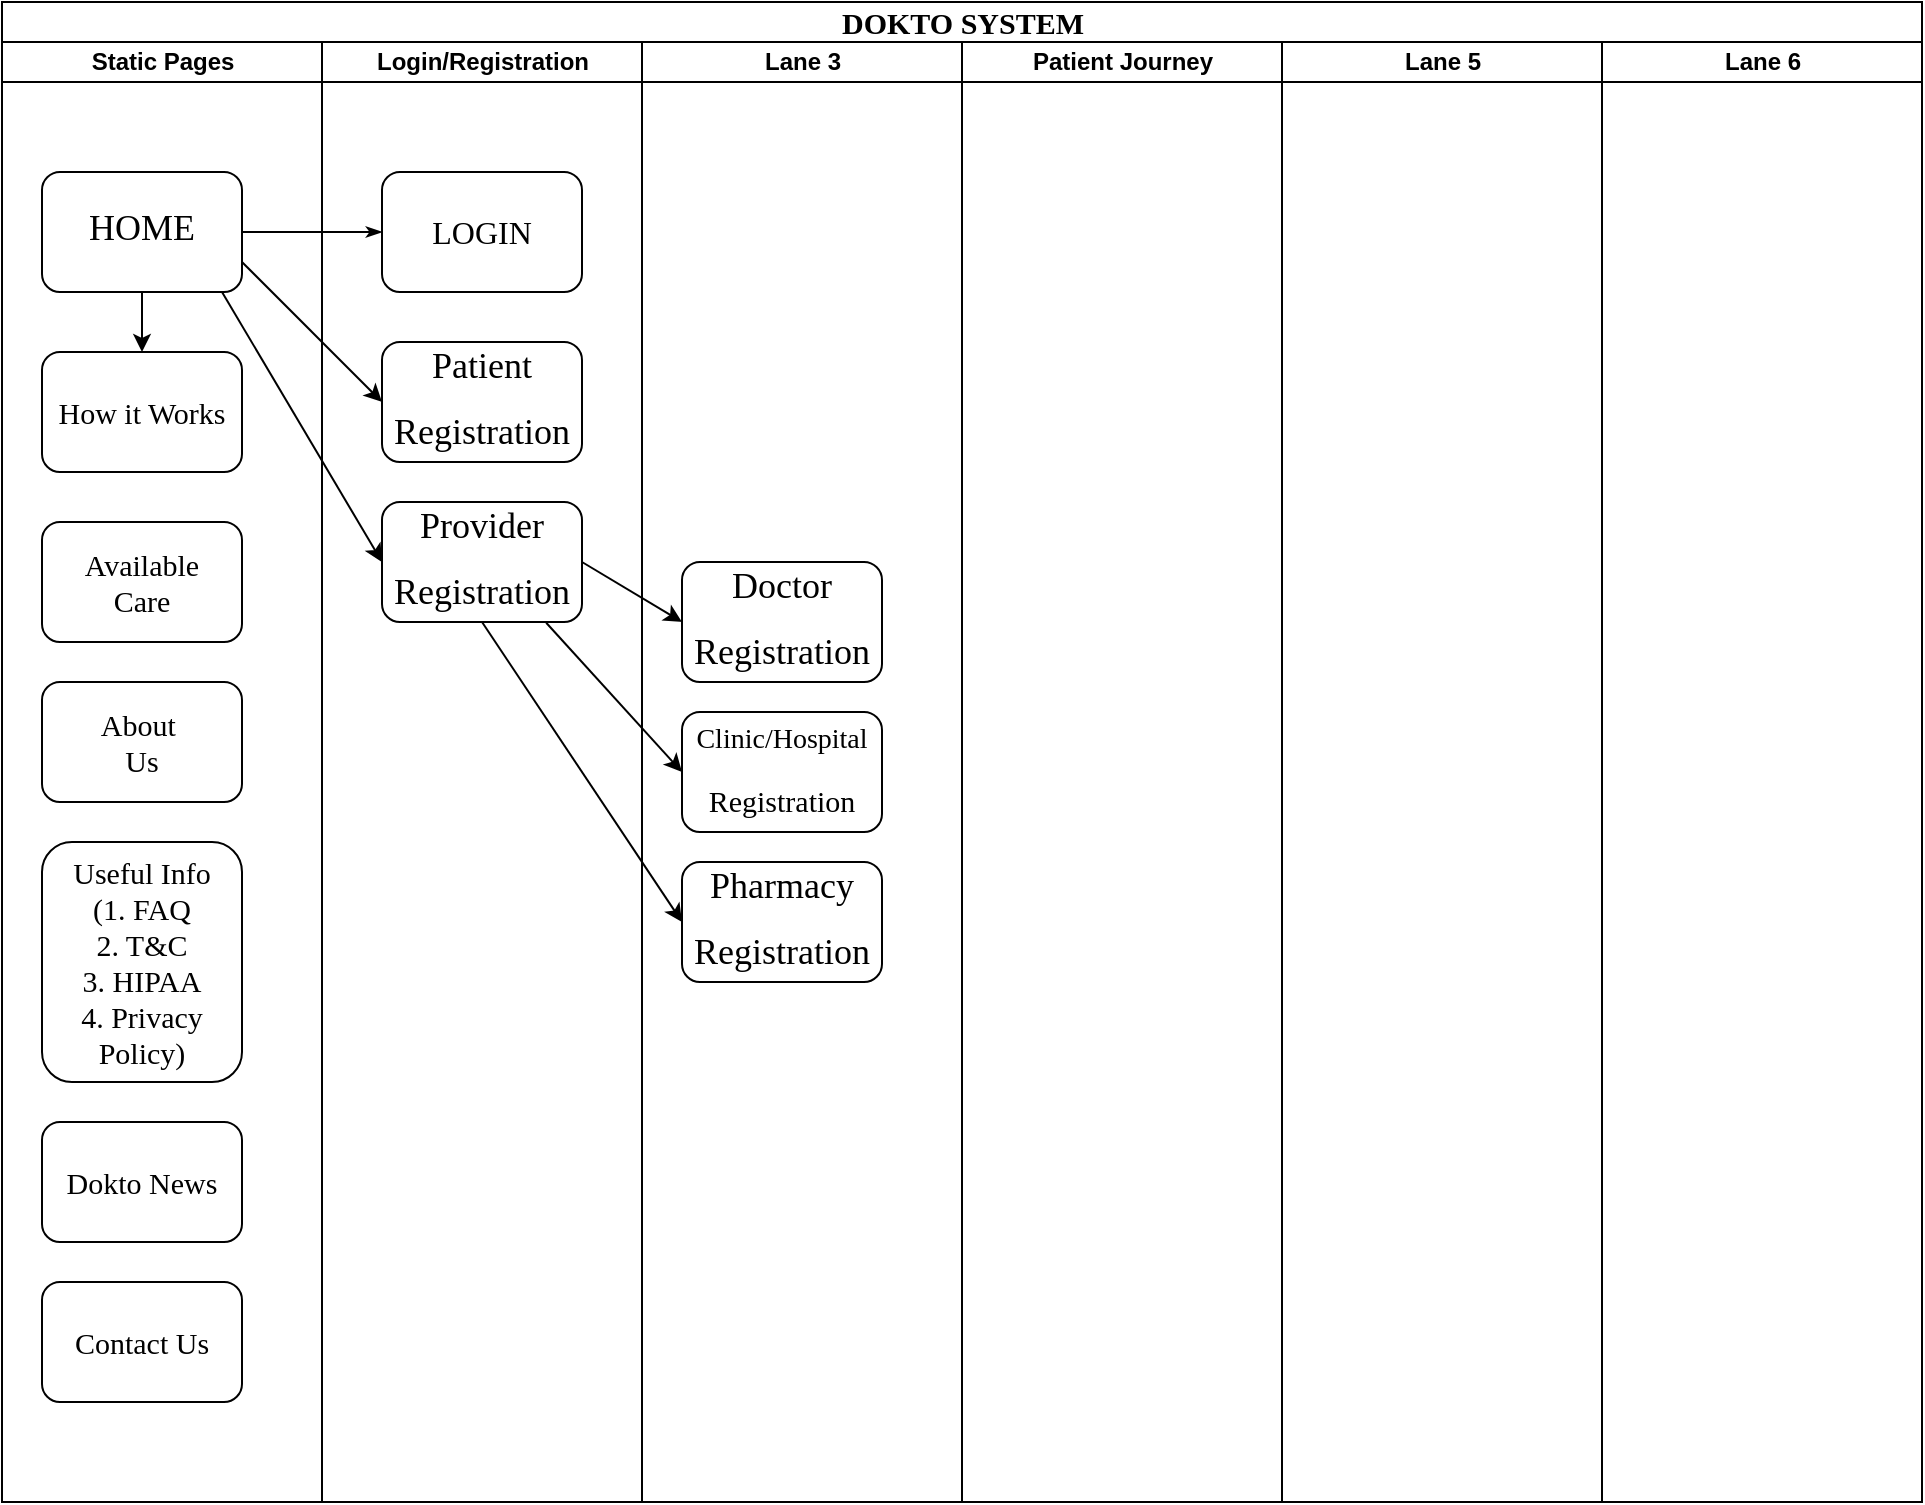<mxfile version="14.9.8" type="github">
  <diagram name="Page-1" id="74e2e168-ea6b-b213-b513-2b3c1d86103e">
    <mxGraphModel dx="1209" dy="638" grid="1" gridSize="10" guides="1" tooltips="1" connect="1" arrows="1" fold="1" page="1" pageScale="1" pageWidth="1100" pageHeight="850" background="none" math="0" shadow="0">
      <root>
        <mxCell id="0" />
        <mxCell id="1" parent="0" />
        <mxCell id="77e6c97f196da883-1" value="&lt;font style=&quot;font-size: 15px&quot;&gt;DOKTO SYSTEM&lt;/font&gt;" style="swimlane;html=1;childLayout=stackLayout;startSize=20;rounded=0;shadow=0;labelBackgroundColor=none;strokeWidth=1;fontFamily=Verdana;fontSize=8;align=center;" parent="1" vertex="1">
          <mxGeometry x="70" y="40" width="960" height="750" as="geometry" />
        </mxCell>
        <mxCell id="77e6c97f196da883-2" value="Static Pages" style="swimlane;html=1;startSize=20;" parent="77e6c97f196da883-1" vertex="1">
          <mxGeometry y="20" width="160" height="730" as="geometry" />
        </mxCell>
        <mxCell id="jQUbzYPPH5g8hpw0QfmZ-1" value="" style="edgeStyle=orthogonalEdgeStyle;rounded=0;orthogonalLoop=1;jettySize=auto;html=1;" edge="1" parent="77e6c97f196da883-2" source="77e6c97f196da883-8" target="77e6c97f196da883-9">
          <mxGeometry relative="1" as="geometry" />
        </mxCell>
        <mxCell id="77e6c97f196da883-8" value="&lt;p style=&quot;line-height: 270%&quot;&gt;&lt;font style=&quot;font-size: 18px&quot;&gt;HOME&lt;/font&gt;&lt;/p&gt;" style="rounded=1;whiteSpace=wrap;html=1;shadow=0;labelBackgroundColor=none;strokeWidth=1;fontFamily=Verdana;fontSize=8;align=center;" parent="77e6c97f196da883-2" vertex="1">
          <mxGeometry x="20" y="65" width="100" height="60" as="geometry" />
        </mxCell>
        <mxCell id="77e6c97f196da883-9" value="&lt;font style=&quot;font-size: 15px&quot;&gt;How it Works&lt;/font&gt;" style="rounded=1;whiteSpace=wrap;html=1;shadow=0;labelBackgroundColor=none;strokeWidth=1;fontFamily=Verdana;fontSize=8;align=center;" parent="77e6c97f196da883-2" vertex="1">
          <mxGeometry x="20" y="155" width="100" height="60" as="geometry" />
        </mxCell>
        <mxCell id="jQUbzYPPH5g8hpw0QfmZ-2" value="&lt;font style=&quot;font-size: 15px&quot;&gt;Available&lt;br&gt;Care&lt;br&gt;&lt;/font&gt;" style="rounded=1;whiteSpace=wrap;html=1;shadow=0;labelBackgroundColor=none;strokeWidth=1;fontFamily=Verdana;fontSize=8;align=center;" vertex="1" parent="77e6c97f196da883-2">
          <mxGeometry x="20" y="240" width="100" height="60" as="geometry" />
        </mxCell>
        <mxCell id="jQUbzYPPH5g8hpw0QfmZ-3" value="&lt;font style=&quot;font-size: 15px&quot;&gt;About&amp;nbsp;&lt;br&gt;Us&lt;br&gt;&lt;/font&gt;" style="rounded=1;whiteSpace=wrap;html=1;shadow=0;labelBackgroundColor=none;strokeWidth=1;fontFamily=Verdana;fontSize=8;align=center;" vertex="1" parent="77e6c97f196da883-2">
          <mxGeometry x="20" y="320" width="100" height="60" as="geometry" />
        </mxCell>
        <mxCell id="jQUbzYPPH5g8hpw0QfmZ-4" value="&lt;font style=&quot;font-size: 15px&quot;&gt;Useful Info&lt;br&gt;(1. FAQ&lt;br&gt;2. T&amp;amp;C&lt;br&gt;3. HIPAA&lt;br&gt;4. Privacy Policy)&lt;br&gt;&lt;/font&gt;" style="rounded=1;whiteSpace=wrap;html=1;shadow=0;labelBackgroundColor=none;strokeWidth=1;fontFamily=Verdana;fontSize=8;align=center;" vertex="1" parent="77e6c97f196da883-2">
          <mxGeometry x="20" y="400" width="100" height="120" as="geometry" />
        </mxCell>
        <mxCell id="jQUbzYPPH5g8hpw0QfmZ-5" value="&lt;font style=&quot;font-size: 15px&quot;&gt;Dokto News&lt;br&gt;&lt;/font&gt;" style="rounded=1;whiteSpace=wrap;html=1;shadow=0;labelBackgroundColor=none;strokeWidth=1;fontFamily=Verdana;fontSize=8;align=center;" vertex="1" parent="77e6c97f196da883-2">
          <mxGeometry x="20" y="540" width="100" height="60" as="geometry" />
        </mxCell>
        <mxCell id="77e6c97f196da883-26" style="edgeStyle=orthogonalEdgeStyle;rounded=1;html=1;labelBackgroundColor=none;startArrow=none;startFill=0;startSize=5;endArrow=classicThin;endFill=1;endSize=5;jettySize=auto;orthogonalLoop=1;strokeWidth=1;fontFamily=Verdana;fontSize=8" parent="77e6c97f196da883-1" source="77e6c97f196da883-8" target="77e6c97f196da883-11" edge="1">
          <mxGeometry relative="1" as="geometry" />
        </mxCell>
        <mxCell id="77e6c97f196da883-3" value="Login/Registration" style="swimlane;html=1;startSize=20;" parent="77e6c97f196da883-1" vertex="1">
          <mxGeometry x="160" y="20" width="160" height="730" as="geometry" />
        </mxCell>
        <mxCell id="77e6c97f196da883-11" value="&lt;font style=&quot;font-size: 16px&quot;&gt;LOGIN&lt;/font&gt;" style="rounded=1;whiteSpace=wrap;html=1;shadow=0;labelBackgroundColor=none;strokeWidth=1;fontFamily=Verdana;fontSize=8;align=center;" parent="77e6c97f196da883-3" vertex="1">
          <mxGeometry x="30" y="65" width="100" height="60" as="geometry" />
        </mxCell>
        <mxCell id="jQUbzYPPH5g8hpw0QfmZ-16" value="&lt;p style=&quot;line-height: 270%&quot;&gt;&lt;font style=&quot;font-size: 18px&quot;&gt;Patient&lt;/font&gt;&lt;/p&gt;&lt;p style=&quot;line-height: 270%&quot;&gt;&lt;font style=&quot;font-size: 18px&quot;&gt;Registration&lt;/font&gt;&lt;/p&gt;" style="rounded=1;whiteSpace=wrap;html=1;shadow=0;labelBackgroundColor=none;strokeWidth=1;fontFamily=Verdana;fontSize=8;align=center;" vertex="1" parent="77e6c97f196da883-3">
          <mxGeometry x="30" y="150" width="100" height="60" as="geometry" />
        </mxCell>
        <mxCell id="jQUbzYPPH5g8hpw0QfmZ-18" value="&lt;p style=&quot;line-height: 270%&quot;&gt;&lt;font style=&quot;font-size: 18px&quot;&gt;Provider&lt;/font&gt;&lt;/p&gt;&lt;p style=&quot;line-height: 270%&quot;&gt;&lt;font style=&quot;font-size: 18px&quot;&gt;Registration&lt;/font&gt;&lt;/p&gt;" style="rounded=1;whiteSpace=wrap;html=1;shadow=0;labelBackgroundColor=none;strokeWidth=1;fontFamily=Verdana;fontSize=8;align=center;" vertex="1" parent="77e6c97f196da883-3">
          <mxGeometry x="30" y="230" width="100" height="60" as="geometry" />
        </mxCell>
        <mxCell id="77e6c97f196da883-4" value="Lane 3" style="swimlane;html=1;startSize=20;" parent="77e6c97f196da883-1" vertex="1">
          <mxGeometry x="320" y="20" width="160" height="730" as="geometry" />
        </mxCell>
        <mxCell id="jQUbzYPPH5g8hpw0QfmZ-20" value="&lt;p style=&quot;line-height: 270%&quot;&gt;&lt;span style=&quot;font-size: 14px&quot;&gt;Clinic/Hospital&lt;/span&gt;&lt;/p&gt;&lt;p style=&quot;line-height: 270%&quot;&gt;&lt;font style=&quot;font-size: 15px&quot;&gt;Registration&lt;/font&gt;&lt;/p&gt;" style="rounded=1;whiteSpace=wrap;html=1;shadow=0;labelBackgroundColor=none;strokeWidth=1;fontFamily=Verdana;fontSize=8;align=center;" vertex="1" parent="77e6c97f196da883-4">
          <mxGeometry x="20" y="335" width="100" height="60" as="geometry" />
        </mxCell>
        <mxCell id="jQUbzYPPH5g8hpw0QfmZ-64" value="&lt;p style=&quot;line-height: 270%&quot;&gt;&lt;font style=&quot;font-size: 18px&quot;&gt;Doctor&lt;/font&gt;&lt;/p&gt;&lt;p style=&quot;line-height: 270%&quot;&gt;&lt;font style=&quot;font-size: 18px&quot;&gt;Registration&lt;/font&gt;&lt;/p&gt;" style="rounded=1;whiteSpace=wrap;html=1;shadow=0;labelBackgroundColor=none;strokeWidth=1;fontFamily=Verdana;fontSize=8;align=center;" vertex="1" parent="77e6c97f196da883-4">
          <mxGeometry x="20" y="260" width="100" height="60" as="geometry" />
        </mxCell>
        <mxCell id="jQUbzYPPH5g8hpw0QfmZ-65" value="&lt;p style=&quot;line-height: 270%&quot;&gt;&lt;font style=&quot;font-size: 18px&quot;&gt;Pharmacy&lt;/font&gt;&lt;/p&gt;&lt;p style=&quot;line-height: 270%&quot;&gt;&lt;font style=&quot;font-size: 18px&quot;&gt;Registration&lt;/font&gt;&lt;/p&gt;" style="rounded=1;whiteSpace=wrap;html=1;shadow=0;labelBackgroundColor=none;strokeWidth=1;fontFamily=Verdana;fontSize=8;align=center;" vertex="1" parent="77e6c97f196da883-4">
          <mxGeometry x="20" y="410" width="100" height="60" as="geometry" />
        </mxCell>
        <mxCell id="77e6c97f196da883-5" value="Patient Journey" style="swimlane;html=1;startSize=20;" parent="77e6c97f196da883-1" vertex="1">
          <mxGeometry x="480" y="20" width="160" height="730" as="geometry" />
        </mxCell>
        <mxCell id="77e6c97f196da883-6" value="Lane 5" style="swimlane;html=1;startSize=20;" parent="77e6c97f196da883-1" vertex="1">
          <mxGeometry x="640" y="20" width="160" height="730" as="geometry" />
        </mxCell>
        <mxCell id="77e6c97f196da883-7" value="Lane 6" style="swimlane;html=1;startSize=20;" parent="77e6c97f196da883-1" vertex="1">
          <mxGeometry x="800" y="20" width="160" height="730" as="geometry" />
        </mxCell>
        <mxCell id="jQUbzYPPH5g8hpw0QfmZ-17" value="" style="endArrow=classic;html=1;exitX=1;exitY=0.75;exitDx=0;exitDy=0;entryX=0;entryY=0.5;entryDx=0;entryDy=0;" edge="1" parent="77e6c97f196da883-1" source="77e6c97f196da883-8" target="jQUbzYPPH5g8hpw0QfmZ-16">
          <mxGeometry width="50" height="50" relative="1" as="geometry">
            <mxPoint x="450" y="270" as="sourcePoint" />
            <mxPoint x="500" y="220" as="targetPoint" />
          </mxGeometry>
        </mxCell>
        <mxCell id="jQUbzYPPH5g8hpw0QfmZ-19" value="" style="endArrow=classic;html=1;entryX=0;entryY=0.5;entryDx=0;entryDy=0;" edge="1" parent="77e6c97f196da883-1" target="jQUbzYPPH5g8hpw0QfmZ-18">
          <mxGeometry width="50" height="50" relative="1" as="geometry">
            <mxPoint x="110" y="145" as="sourcePoint" />
            <mxPoint x="500" y="180" as="targetPoint" />
          </mxGeometry>
        </mxCell>
        <mxCell id="jQUbzYPPH5g8hpw0QfmZ-67" value="" style="endArrow=classic;html=1;exitX=1;exitY=0.5;exitDx=0;exitDy=0;entryX=0;entryY=0.5;entryDx=0;entryDy=0;" edge="1" parent="77e6c97f196da883-1" source="jQUbzYPPH5g8hpw0QfmZ-18" target="jQUbzYPPH5g8hpw0QfmZ-64">
          <mxGeometry width="50" height="50" relative="1" as="geometry">
            <mxPoint x="450" y="280" as="sourcePoint" />
            <mxPoint x="500" y="230" as="targetPoint" />
          </mxGeometry>
        </mxCell>
        <mxCell id="jQUbzYPPH5g8hpw0QfmZ-68" value="" style="endArrow=classic;html=1;entryX=0;entryY=0.5;entryDx=0;entryDy=0;exitX=0.821;exitY=1.006;exitDx=0;exitDy=0;exitPerimeter=0;" edge="1" parent="77e6c97f196da883-1" source="jQUbzYPPH5g8hpw0QfmZ-18" target="jQUbzYPPH5g8hpw0QfmZ-20">
          <mxGeometry width="50" height="50" relative="1" as="geometry">
            <mxPoint x="290" y="310" as="sourcePoint" />
            <mxPoint x="500" y="230" as="targetPoint" />
          </mxGeometry>
        </mxCell>
        <mxCell id="jQUbzYPPH5g8hpw0QfmZ-69" value="" style="endArrow=classic;html=1;exitX=0.5;exitY=1;exitDx=0;exitDy=0;entryX=0;entryY=0.5;entryDx=0;entryDy=0;" edge="1" parent="77e6c97f196da883-1" source="jQUbzYPPH5g8hpw0QfmZ-18" target="jQUbzYPPH5g8hpw0QfmZ-65">
          <mxGeometry width="50" height="50" relative="1" as="geometry">
            <mxPoint x="450" y="280" as="sourcePoint" />
            <mxPoint x="500" y="230" as="targetPoint" />
          </mxGeometry>
        </mxCell>
        <mxCell id="jQUbzYPPH5g8hpw0QfmZ-14" value="&lt;font style=&quot;font-size: 15px&quot;&gt;Contact Us&lt;br&gt;&lt;/font&gt;" style="rounded=1;whiteSpace=wrap;html=1;shadow=0;labelBackgroundColor=none;strokeWidth=1;fontFamily=Verdana;fontSize=8;align=center;" vertex="1" parent="1">
          <mxGeometry x="90" y="680" width="100" height="60" as="geometry" />
        </mxCell>
      </root>
    </mxGraphModel>
  </diagram>
</mxfile>
